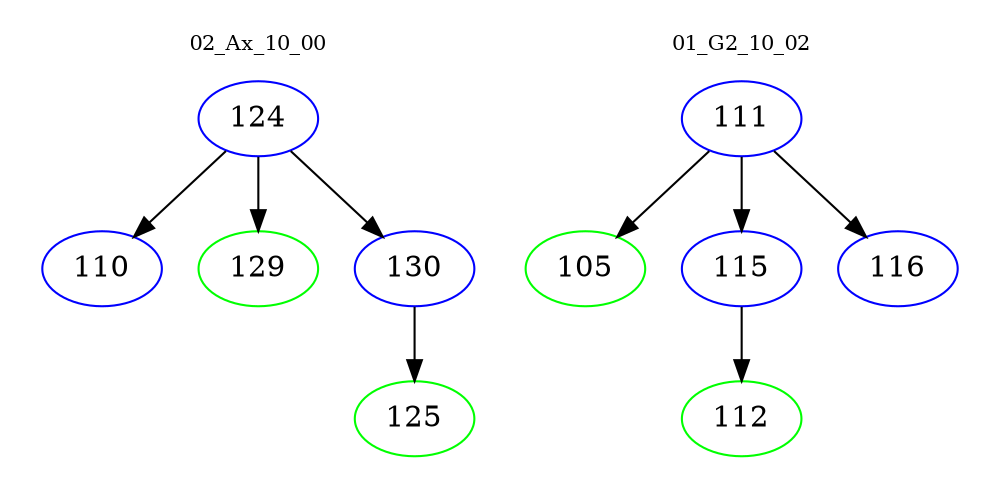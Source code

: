 digraph{
subgraph cluster_0 {
color = white
label = "02_Ax_10_00";
fontsize=10;
T0_124 [label="124", color="blue"]
T0_124 -> T0_110 [color="black"]
T0_110 [label="110", color="blue"]
T0_124 -> T0_129 [color="black"]
T0_129 [label="129", color="green"]
T0_124 -> T0_130 [color="black"]
T0_130 [label="130", color="blue"]
T0_130 -> T0_125 [color="black"]
T0_125 [label="125", color="green"]
}
subgraph cluster_1 {
color = white
label = "01_G2_10_02";
fontsize=10;
T1_111 [label="111", color="blue"]
T1_111 -> T1_105 [color="black"]
T1_105 [label="105", color="green"]
T1_111 -> T1_115 [color="black"]
T1_115 [label="115", color="blue"]
T1_115 -> T1_112 [color="black"]
T1_112 [label="112", color="green"]
T1_111 -> T1_116 [color="black"]
T1_116 [label="116", color="blue"]
}
}
